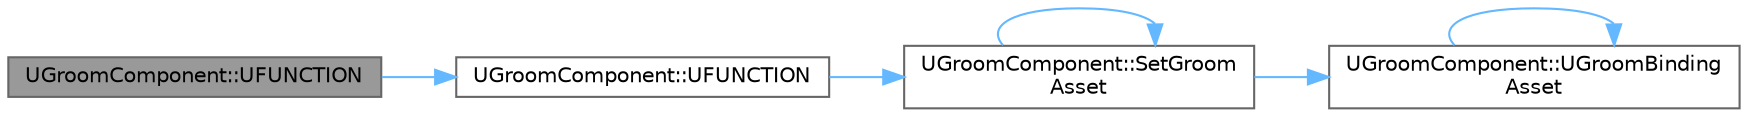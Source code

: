digraph "UGroomComponent::UFUNCTION"
{
 // INTERACTIVE_SVG=YES
 // LATEX_PDF_SIZE
  bgcolor="transparent";
  edge [fontname=Helvetica,fontsize=10,labelfontname=Helvetica,labelfontsize=10];
  node [fontname=Helvetica,fontsize=10,shape=box,height=0.2,width=0.4];
  rankdir="LR";
  Node1 [id="Node000001",label="UGroomComponent::UFUNCTION",height=0.2,width=0.4,color="gray40", fillcolor="grey60", style="filled", fontcolor="black",tooltip=" "];
  Node1 -> Node2 [id="edge1_Node000001_Node000002",color="steelblue1",style="solid",tooltip=" "];
  Node2 [id="Node000002",label="UGroomComponent::UFUNCTION",height=0.2,width=0.4,color="grey40", fillcolor="white", style="filled",URL="$dc/d9a/classUGroomComponent.html#ae21257bf1af9ba6ad149cba219acba65",tooltip=" "];
  Node2 -> Node3 [id="edge2_Node000002_Node000003",color="steelblue1",style="solid",tooltip=" "];
  Node3 [id="Node000003",label="UGroomComponent::SetGroom\lAsset",height=0.2,width=0.4,color="grey40", fillcolor="white", style="filled",URL="$dc/d9a/classUGroomComponent.html#a11ef5e3a02b3ae432f23247258128ef8",tooltip=" "];
  Node3 -> Node3 [id="edge3_Node000003_Node000003",color="steelblue1",style="solid",tooltip=" "];
  Node3 -> Node4 [id="edge4_Node000003_Node000004",color="steelblue1",style="solid",tooltip=" "];
  Node4 [id="Node000004",label="UGroomComponent::UGroomBinding\lAsset",height=0.2,width=0.4,color="grey40", fillcolor="white", style="filled",URL="$dc/d9a/classUGroomComponent.html#a2e7ee2ab225f734dd008cd2aa8ef22d0",tooltip=" "];
  Node4 -> Node4 [id="edge5_Node000004_Node000004",color="steelblue1",style="solid",tooltip=" "];
}
